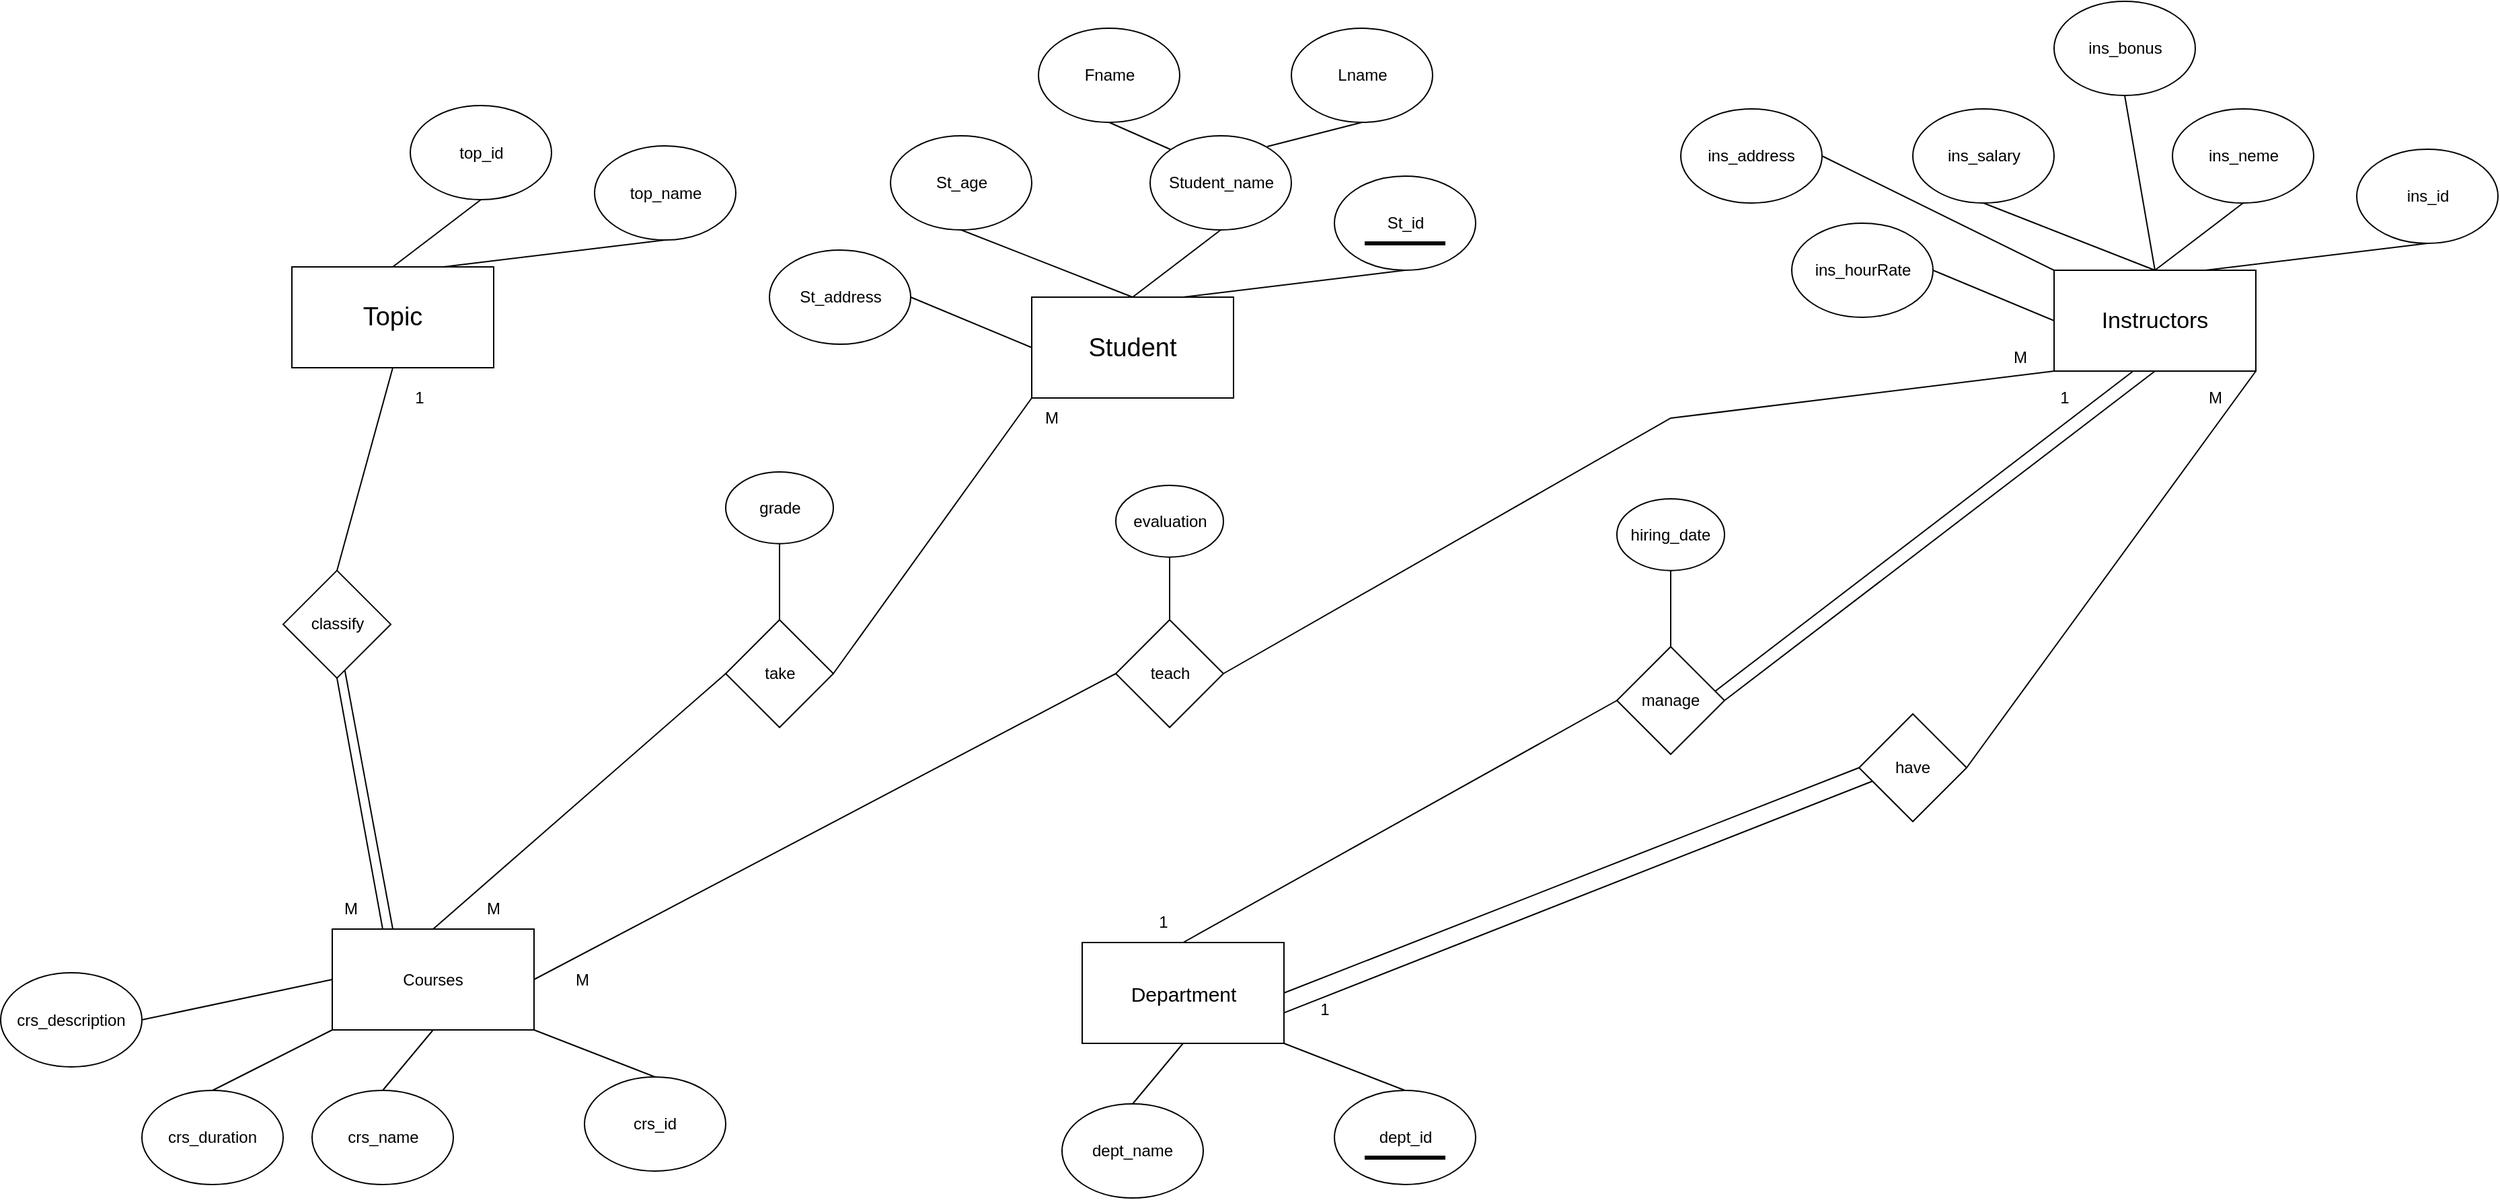 <mxfile version="24.6.4" type="github">
  <diagram id="R2lEEEUBdFMjLlhIrx00" name="Page-1">
    <mxGraphModel dx="3576" dy="1460" grid="1" gridSize="10" guides="1" tooltips="1" connect="1" arrows="1" fold="1" page="1" pageScale="1" pageWidth="850" pageHeight="1100" math="0" shadow="0" extFonts="Permanent Marker^https://fonts.googleapis.com/css?family=Permanent+Marker">
      <root>
        <mxCell id="0" />
        <mxCell id="1" parent="0" />
        <mxCell id="fWSY1Q6uaw1cc-m5c7nQ-1" value="" style="rounded=0;whiteSpace=wrap;html=1;" vertex="1" parent="1">
          <mxGeometry x="300" y="557.5" width="120" height="60" as="geometry" />
        </mxCell>
        <mxCell id="fWSY1Q6uaw1cc-m5c7nQ-2" value="" style="rounded=0;whiteSpace=wrap;html=1;" vertex="1" parent="1">
          <mxGeometry x="285" y="550" width="150" height="75" as="geometry" />
        </mxCell>
        <mxCell id="fWSY1Q6uaw1cc-m5c7nQ-3" value="&lt;font style=&quot;font-size: 19px;&quot;&gt;Student&lt;/font&gt;" style="text;html=1;align=center;verticalAlign=middle;whiteSpace=wrap;rounded=0;strokeWidth=4;" vertex="1" parent="1">
          <mxGeometry x="330" y="572.5" width="60" height="30" as="geometry" />
        </mxCell>
        <mxCell id="fWSY1Q6uaw1cc-m5c7nQ-4" value="" style="ellipse;whiteSpace=wrap;html=1;" vertex="1" parent="1">
          <mxGeometry x="510" y="460" width="105" height="70" as="geometry" />
        </mxCell>
        <mxCell id="fWSY1Q6uaw1cc-m5c7nQ-5" value="St_id" style="text;html=1;align=center;verticalAlign=middle;whiteSpace=wrap;rounded=0;strokeWidth=4;" vertex="1" parent="1">
          <mxGeometry x="532.5" y="480" width="60" height="30" as="geometry" />
        </mxCell>
        <mxCell id="fWSY1Q6uaw1cc-m5c7nQ-6" value="" style="endArrow=none;html=1;rounded=0;entryX=1;entryY=1;entryDx=0;entryDy=0;exitX=0;exitY=1;exitDx=0;exitDy=0;strokeWidth=3;" edge="1" parent="1" source="fWSY1Q6uaw1cc-m5c7nQ-5" target="fWSY1Q6uaw1cc-m5c7nQ-5">
          <mxGeometry width="50" height="50" relative="1" as="geometry">
            <mxPoint x="440" y="610" as="sourcePoint" />
            <mxPoint x="490" y="560" as="targetPoint" />
          </mxGeometry>
        </mxCell>
        <mxCell id="fWSY1Q6uaw1cc-m5c7nQ-10" value="" style="ellipse;whiteSpace=wrap;html=1;" vertex="1" parent="1">
          <mxGeometry x="373" y="430" width="105" height="70" as="geometry" />
        </mxCell>
        <mxCell id="fWSY1Q6uaw1cc-m5c7nQ-11" value="Student_name" style="text;html=1;align=center;verticalAlign=middle;whiteSpace=wrap;rounded=0;strokeWidth=4;" vertex="1" parent="1">
          <mxGeometry x="395.5" y="450" width="60" height="30" as="geometry" />
        </mxCell>
        <mxCell id="fWSY1Q6uaw1cc-m5c7nQ-17" value="" style="ellipse;whiteSpace=wrap;html=1;" vertex="1" parent="1">
          <mxGeometry x="478" y="350" width="105" height="70" as="geometry" />
        </mxCell>
        <mxCell id="fWSY1Q6uaw1cc-m5c7nQ-18" value="Lname" style="text;html=1;align=center;verticalAlign=middle;whiteSpace=wrap;rounded=0;strokeWidth=4;" vertex="1" parent="1">
          <mxGeometry x="500.5" y="370" width="60" height="30" as="geometry" />
        </mxCell>
        <mxCell id="fWSY1Q6uaw1cc-m5c7nQ-19" value="" style="ellipse;whiteSpace=wrap;html=1;" vertex="1" parent="1">
          <mxGeometry x="290" y="350" width="105" height="70" as="geometry" />
        </mxCell>
        <mxCell id="fWSY1Q6uaw1cc-m5c7nQ-20" value="Fname" style="text;html=1;align=center;verticalAlign=middle;whiteSpace=wrap;rounded=0;strokeWidth=4;" vertex="1" parent="1">
          <mxGeometry x="312.5" y="370" width="60" height="30" as="geometry" />
        </mxCell>
        <mxCell id="fWSY1Q6uaw1cc-m5c7nQ-21" value="" style="ellipse;whiteSpace=wrap;html=1;" vertex="1" parent="1">
          <mxGeometry x="180" y="430" width="105" height="70" as="geometry" />
        </mxCell>
        <mxCell id="fWSY1Q6uaw1cc-m5c7nQ-22" value="St_age" style="text;html=1;align=center;verticalAlign=middle;whiteSpace=wrap;rounded=0;strokeWidth=4;" vertex="1" parent="1">
          <mxGeometry x="202.5" y="450" width="60" height="30" as="geometry" />
        </mxCell>
        <mxCell id="fWSY1Q6uaw1cc-m5c7nQ-23" value="" style="ellipse;whiteSpace=wrap;html=1;" vertex="1" parent="1">
          <mxGeometry x="90" y="515" width="105" height="70" as="geometry" />
        </mxCell>
        <mxCell id="fWSY1Q6uaw1cc-m5c7nQ-24" value="St_address" style="text;html=1;align=center;verticalAlign=middle;whiteSpace=wrap;rounded=0;strokeWidth=4;" vertex="1" parent="1">
          <mxGeometry x="112.5" y="535" width="60" height="30" as="geometry" />
        </mxCell>
        <mxCell id="fWSY1Q6uaw1cc-m5c7nQ-25" value="" style="endArrow=none;html=1;rounded=0;entryX=0.5;entryY=1;entryDx=0;entryDy=0;exitX=0.75;exitY=0;exitDx=0;exitDy=0;" edge="1" parent="1" source="fWSY1Q6uaw1cc-m5c7nQ-2" target="fWSY1Q6uaw1cc-m5c7nQ-4">
          <mxGeometry width="50" height="50" relative="1" as="geometry">
            <mxPoint x="440" y="590" as="sourcePoint" />
            <mxPoint x="490" y="540" as="targetPoint" />
          </mxGeometry>
        </mxCell>
        <mxCell id="fWSY1Q6uaw1cc-m5c7nQ-26" value="" style="endArrow=none;html=1;rounded=0;entryX=0.5;entryY=1;entryDx=0;entryDy=0;exitX=0.5;exitY=0;exitDx=0;exitDy=0;" edge="1" parent="1" source="fWSY1Q6uaw1cc-m5c7nQ-2" target="fWSY1Q6uaw1cc-m5c7nQ-10">
          <mxGeometry width="50" height="50" relative="1" as="geometry">
            <mxPoint x="408" y="560" as="sourcePoint" />
            <mxPoint x="573" y="540" as="targetPoint" />
          </mxGeometry>
        </mxCell>
        <mxCell id="fWSY1Q6uaw1cc-m5c7nQ-27" value="" style="endArrow=none;html=1;rounded=0;entryX=0.5;entryY=1;entryDx=0;entryDy=0;exitX=0.5;exitY=0;exitDx=0;exitDy=0;" edge="1" parent="1" source="fWSY1Q6uaw1cc-m5c7nQ-2" target="fWSY1Q6uaw1cc-m5c7nQ-21">
          <mxGeometry width="50" height="50" relative="1" as="geometry">
            <mxPoint x="370" y="560" as="sourcePoint" />
            <mxPoint x="436" y="510" as="targetPoint" />
          </mxGeometry>
        </mxCell>
        <mxCell id="fWSY1Q6uaw1cc-m5c7nQ-28" value="" style="endArrow=none;html=1;rounded=0;entryX=1;entryY=0.5;entryDx=0;entryDy=0;exitX=0;exitY=0.5;exitDx=0;exitDy=0;" edge="1" parent="1" source="fWSY1Q6uaw1cc-m5c7nQ-2" target="fWSY1Q6uaw1cc-m5c7nQ-23">
          <mxGeometry width="50" height="50" relative="1" as="geometry">
            <mxPoint x="360" y="550" as="sourcePoint" />
            <mxPoint x="243" y="510" as="targetPoint" />
          </mxGeometry>
        </mxCell>
        <mxCell id="fWSY1Q6uaw1cc-m5c7nQ-29" value="" style="endArrow=none;html=1;rounded=0;entryX=0.5;entryY=1;entryDx=0;entryDy=0;" edge="1" parent="1" target="fWSY1Q6uaw1cc-m5c7nQ-17">
          <mxGeometry width="50" height="50" relative="1" as="geometry">
            <mxPoint x="460" y="438" as="sourcePoint" />
            <mxPoint x="205" y="560" as="targetPoint" />
          </mxGeometry>
        </mxCell>
        <mxCell id="fWSY1Q6uaw1cc-m5c7nQ-30" value="" style="endArrow=none;html=1;rounded=0;entryX=0.5;entryY=1;entryDx=0;entryDy=0;exitX=0;exitY=0;exitDx=0;exitDy=0;" edge="1" parent="1" source="fWSY1Q6uaw1cc-m5c7nQ-10" target="fWSY1Q6uaw1cc-m5c7nQ-19">
          <mxGeometry width="50" height="50" relative="1" as="geometry">
            <mxPoint x="470" y="448" as="sourcePoint" />
            <mxPoint x="541" y="430" as="targetPoint" />
          </mxGeometry>
        </mxCell>
        <mxCell id="fWSY1Q6uaw1cc-m5c7nQ-31" value="" style="rounded=0;whiteSpace=wrap;html=1;" vertex="1" parent="1">
          <mxGeometry x="337.5" y="1037.5" width="120" height="60" as="geometry" />
        </mxCell>
        <mxCell id="fWSY1Q6uaw1cc-m5c7nQ-32" value="" style="rounded=0;whiteSpace=wrap;html=1;" vertex="1" parent="1">
          <mxGeometry x="322.5" y="1030" width="150" height="75" as="geometry" />
        </mxCell>
        <mxCell id="fWSY1Q6uaw1cc-m5c7nQ-33" value="&lt;font style=&quot;font-size: 15px;&quot;&gt;Department&lt;/font&gt;" style="text;html=1;align=center;verticalAlign=middle;whiteSpace=wrap;rounded=0;strokeWidth=4;" vertex="1" parent="1">
          <mxGeometry x="367.5" y="1052.5" width="60" height="30" as="geometry" />
        </mxCell>
        <mxCell id="fWSY1Q6uaw1cc-m5c7nQ-46" value="" style="endArrow=none;html=1;rounded=0;entryX=0.5;entryY=0;entryDx=0;entryDy=0;exitX=1;exitY=1;exitDx=0;exitDy=0;" edge="1" parent="1" source="fWSY1Q6uaw1cc-m5c7nQ-32" target="fWSY1Q6uaw1cc-m5c7nQ-52">
          <mxGeometry width="50" height="50" relative="1" as="geometry">
            <mxPoint x="477.5" y="1070" as="sourcePoint" />
            <mxPoint x="600" y="1010" as="targetPoint" />
          </mxGeometry>
        </mxCell>
        <mxCell id="fWSY1Q6uaw1cc-m5c7nQ-47" value="" style="endArrow=none;html=1;rounded=0;entryX=0.5;entryY=1;entryDx=0;entryDy=0;exitX=0.5;exitY=0;exitDx=0;exitDy=0;" edge="1" parent="1" source="fWSY1Q6uaw1cc-m5c7nQ-55" target="fWSY1Q6uaw1cc-m5c7nQ-32">
          <mxGeometry width="50" height="50" relative="1" as="geometry">
            <mxPoint x="445.5" y="1040" as="sourcePoint" />
            <mxPoint x="463" y="980" as="targetPoint" />
          </mxGeometry>
        </mxCell>
        <mxCell id="fWSY1Q6uaw1cc-m5c7nQ-52" value="" style="ellipse;whiteSpace=wrap;html=1;" vertex="1" parent="1">
          <mxGeometry x="510" y="1140" width="105" height="70" as="geometry" />
        </mxCell>
        <mxCell id="fWSY1Q6uaw1cc-m5c7nQ-53" value="dept_id" style="text;html=1;align=center;verticalAlign=middle;whiteSpace=wrap;rounded=0;strokeWidth=4;" vertex="1" parent="1">
          <mxGeometry x="532.5" y="1160" width="60" height="30" as="geometry" />
        </mxCell>
        <mxCell id="fWSY1Q6uaw1cc-m5c7nQ-54" value="" style="endArrow=none;html=1;rounded=0;entryX=1;entryY=1;entryDx=0;entryDy=0;exitX=0;exitY=1;exitDx=0;exitDy=0;strokeWidth=3;" edge="1" parent="1" source="fWSY1Q6uaw1cc-m5c7nQ-53" target="fWSY1Q6uaw1cc-m5c7nQ-53">
          <mxGeometry width="50" height="50" relative="1" as="geometry">
            <mxPoint x="440" y="1290" as="sourcePoint" />
            <mxPoint x="490" y="1240" as="targetPoint" />
          </mxGeometry>
        </mxCell>
        <mxCell id="fWSY1Q6uaw1cc-m5c7nQ-55" value="" style="ellipse;whiteSpace=wrap;html=1;" vertex="1" parent="1">
          <mxGeometry x="307.5" y="1150" width="105" height="70" as="geometry" />
        </mxCell>
        <mxCell id="fWSY1Q6uaw1cc-m5c7nQ-56" value="dept_name" style="text;html=1;align=center;verticalAlign=middle;whiteSpace=wrap;rounded=0;strokeWidth=4;" vertex="1" parent="1">
          <mxGeometry x="330" y="1170" width="60" height="30" as="geometry" />
        </mxCell>
        <mxCell id="fWSY1Q6uaw1cc-m5c7nQ-58" value="" style="rounded=0;whiteSpace=wrap;html=1;" vertex="1" parent="1">
          <mxGeometry x="-220" y="1027.5" width="120" height="60" as="geometry" />
        </mxCell>
        <mxCell id="fWSY1Q6uaw1cc-m5c7nQ-59" value="" style="rounded=0;whiteSpace=wrap;html=1;" vertex="1" parent="1">
          <mxGeometry x="-235" y="1020" width="150" height="75" as="geometry" />
        </mxCell>
        <mxCell id="fWSY1Q6uaw1cc-m5c7nQ-60" value="Courses" style="text;html=1;align=center;verticalAlign=middle;whiteSpace=wrap;rounded=0;strokeWidth=4;" vertex="1" parent="1">
          <mxGeometry x="-190" y="1042.5" width="60" height="30" as="geometry" />
        </mxCell>
        <mxCell id="fWSY1Q6uaw1cc-m5c7nQ-61" value="" style="endArrow=none;html=1;rounded=0;entryX=0.5;entryY=0;entryDx=0;entryDy=0;exitX=1;exitY=1;exitDx=0;exitDy=0;" edge="1" parent="1" source="fWSY1Q6uaw1cc-m5c7nQ-59" target="fWSY1Q6uaw1cc-m5c7nQ-63">
          <mxGeometry width="50" height="50" relative="1" as="geometry">
            <mxPoint x="-80" y="1060" as="sourcePoint" />
            <mxPoint x="42.5" y="1000" as="targetPoint" />
          </mxGeometry>
        </mxCell>
        <mxCell id="fWSY1Q6uaw1cc-m5c7nQ-62" value="" style="endArrow=none;html=1;rounded=0;entryX=0.5;entryY=1;entryDx=0;entryDy=0;exitX=0.5;exitY=0;exitDx=0;exitDy=0;" edge="1" parent="1" source="fWSY1Q6uaw1cc-m5c7nQ-66" target="fWSY1Q6uaw1cc-m5c7nQ-59">
          <mxGeometry width="50" height="50" relative="1" as="geometry">
            <mxPoint x="-112" y="1030" as="sourcePoint" />
            <mxPoint x="-94.5" y="970" as="targetPoint" />
          </mxGeometry>
        </mxCell>
        <mxCell id="fWSY1Q6uaw1cc-m5c7nQ-63" value="" style="ellipse;whiteSpace=wrap;html=1;" vertex="1" parent="1">
          <mxGeometry x="-47.5" y="1130" width="105" height="70" as="geometry" />
        </mxCell>
        <mxCell id="fWSY1Q6uaw1cc-m5c7nQ-64" value="crs_id" style="text;html=1;align=center;verticalAlign=middle;whiteSpace=wrap;rounded=0;strokeWidth=4;" vertex="1" parent="1">
          <mxGeometry x="-25" y="1150" width="60" height="30" as="geometry" />
        </mxCell>
        <mxCell id="fWSY1Q6uaw1cc-m5c7nQ-66" value="" style="ellipse;whiteSpace=wrap;html=1;" vertex="1" parent="1">
          <mxGeometry x="-250" y="1140" width="105" height="70" as="geometry" />
        </mxCell>
        <mxCell id="fWSY1Q6uaw1cc-m5c7nQ-67" value="crs_name" style="text;html=1;align=center;verticalAlign=middle;whiteSpace=wrap;rounded=0;strokeWidth=4;" vertex="1" parent="1">
          <mxGeometry x="-227.5" y="1160" width="60" height="30" as="geometry" />
        </mxCell>
        <mxCell id="fWSY1Q6uaw1cc-m5c7nQ-68" value="" style="ellipse;whiteSpace=wrap;html=1;" vertex="1" parent="1">
          <mxGeometry x="-376.5" y="1140" width="105" height="70" as="geometry" />
        </mxCell>
        <mxCell id="fWSY1Q6uaw1cc-m5c7nQ-69" value="crs_duration" style="text;html=1;align=center;verticalAlign=middle;whiteSpace=wrap;rounded=0;strokeWidth=4;" vertex="1" parent="1">
          <mxGeometry x="-354" y="1160" width="60" height="30" as="geometry" />
        </mxCell>
        <mxCell id="fWSY1Q6uaw1cc-m5c7nQ-70" value="" style="ellipse;whiteSpace=wrap;html=1;" vertex="1" parent="1">
          <mxGeometry x="-481.5" y="1052.5" width="105" height="70" as="geometry" />
        </mxCell>
        <mxCell id="fWSY1Q6uaw1cc-m5c7nQ-71" value="crs_description" style="text;html=1;align=center;verticalAlign=middle;whiteSpace=wrap;rounded=0;strokeWidth=4;" vertex="1" parent="1">
          <mxGeometry x="-459" y="1072.5" width="60" height="30" as="geometry" />
        </mxCell>
        <mxCell id="fWSY1Q6uaw1cc-m5c7nQ-72" value="" style="endArrow=none;html=1;rounded=0;entryX=0;entryY=1;entryDx=0;entryDy=0;exitX=0.5;exitY=0;exitDx=0;exitDy=0;" edge="1" parent="1" source="fWSY1Q6uaw1cc-m5c7nQ-68" target="fWSY1Q6uaw1cc-m5c7nQ-59">
          <mxGeometry width="50" height="50" relative="1" as="geometry">
            <mxPoint x="-187" y="1150" as="sourcePoint" />
            <mxPoint x="-150" y="1105" as="targetPoint" />
          </mxGeometry>
        </mxCell>
        <mxCell id="fWSY1Q6uaw1cc-m5c7nQ-73" value="" style="endArrow=none;html=1;rounded=0;entryX=0;entryY=0.5;entryDx=0;entryDy=0;exitX=1;exitY=0.5;exitDx=0;exitDy=0;" edge="1" parent="1" source="fWSY1Q6uaw1cc-m5c7nQ-70" target="fWSY1Q6uaw1cc-m5c7nQ-59">
          <mxGeometry width="50" height="50" relative="1" as="geometry">
            <mxPoint x="-314" y="1150" as="sourcePoint" />
            <mxPoint x="-225" y="1105" as="targetPoint" />
          </mxGeometry>
        </mxCell>
        <mxCell id="fWSY1Q6uaw1cc-m5c7nQ-74" value="take" style="rhombus;whiteSpace=wrap;html=1;" vertex="1" parent="1">
          <mxGeometry x="57.5" y="790" width="80" height="80" as="geometry" />
        </mxCell>
        <mxCell id="fWSY1Q6uaw1cc-m5c7nQ-75" value="" style="endArrow=none;html=1;rounded=0;entryX=0;entryY=1;entryDx=0;entryDy=0;exitX=1;exitY=0.5;exitDx=0;exitDy=0;" edge="1" parent="1" source="fWSY1Q6uaw1cc-m5c7nQ-74" target="fWSY1Q6uaw1cc-m5c7nQ-2">
          <mxGeometry width="50" height="50" relative="1" as="geometry">
            <mxPoint x="-20" y="880" as="sourcePoint" />
            <mxPoint x="121" y="850" as="targetPoint" />
          </mxGeometry>
        </mxCell>
        <mxCell id="fWSY1Q6uaw1cc-m5c7nQ-76" value="" style="endArrow=none;html=1;rounded=0;exitX=0.5;exitY=0;exitDx=0;exitDy=0;entryX=0;entryY=0.5;entryDx=0;entryDy=0;" edge="1" parent="1" source="fWSY1Q6uaw1cc-m5c7nQ-59" target="fWSY1Q6uaw1cc-m5c7nQ-74">
          <mxGeometry width="50" height="50" relative="1" as="geometry">
            <mxPoint x="148" y="840" as="sourcePoint" />
            <mxPoint x="60" y="830" as="targetPoint" />
          </mxGeometry>
        </mxCell>
        <mxCell id="fWSY1Q6uaw1cc-m5c7nQ-77" value="M" style="text;html=1;align=center;verticalAlign=middle;whiteSpace=wrap;rounded=0;" vertex="1" parent="1">
          <mxGeometry x="-145" y="990" width="60" height="30" as="geometry" />
        </mxCell>
        <mxCell id="fWSY1Q6uaw1cc-m5c7nQ-78" value="M" style="text;html=1;align=center;verticalAlign=middle;whiteSpace=wrap;rounded=0;" vertex="1" parent="1">
          <mxGeometry x="270" y="625" width="60" height="30" as="geometry" />
        </mxCell>
        <mxCell id="fWSY1Q6uaw1cc-m5c7nQ-79" value="" style="endArrow=none;html=1;rounded=0;entryX=0.5;entryY=0;entryDx=0;entryDy=0;exitX=0.5;exitY=1;exitDx=0;exitDy=0;" edge="1" parent="1" source="fWSY1Q6uaw1cc-m5c7nQ-80" target="fWSY1Q6uaw1cc-m5c7nQ-74">
          <mxGeometry width="50" height="50" relative="1" as="geometry">
            <mxPoint x="98" y="740" as="sourcePoint" />
            <mxPoint x="-225" y="1068" as="targetPoint" />
          </mxGeometry>
        </mxCell>
        <mxCell id="fWSY1Q6uaw1cc-m5c7nQ-80" value="grade" style="ellipse;whiteSpace=wrap;html=1;" vertex="1" parent="1">
          <mxGeometry x="57.5" y="680" width="80" height="53.33" as="geometry" />
        </mxCell>
        <mxCell id="fWSY1Q6uaw1cc-m5c7nQ-84" value="" style="rounded=0;whiteSpace=wrap;html=1;" vertex="1" parent="1">
          <mxGeometry x="1060" y="537.5" width="120" height="60" as="geometry" />
        </mxCell>
        <mxCell id="fWSY1Q6uaw1cc-m5c7nQ-85" value="" style="rounded=0;whiteSpace=wrap;html=1;" vertex="1" parent="1">
          <mxGeometry x="1045" y="530" width="150" height="75" as="geometry" />
        </mxCell>
        <mxCell id="fWSY1Q6uaw1cc-m5c7nQ-86" value="&lt;font style=&quot;font-size: 17px;&quot;&gt;Instructors&lt;/font&gt;" style="text;html=1;align=center;verticalAlign=middle;whiteSpace=wrap;rounded=0;strokeWidth=4;" vertex="1" parent="1">
          <mxGeometry x="1090" y="552.5" width="60" height="30" as="geometry" />
        </mxCell>
        <mxCell id="fWSY1Q6uaw1cc-m5c7nQ-87" value="" style="ellipse;whiteSpace=wrap;html=1;" vertex="1" parent="1">
          <mxGeometry x="1270" y="440" width="105" height="70" as="geometry" />
        </mxCell>
        <mxCell id="fWSY1Q6uaw1cc-m5c7nQ-88" value="ins_id" style="text;html=1;align=center;verticalAlign=middle;whiteSpace=wrap;rounded=0;strokeWidth=4;" vertex="1" parent="1">
          <mxGeometry x="1292.5" y="460" width="60" height="30" as="geometry" />
        </mxCell>
        <mxCell id="fWSY1Q6uaw1cc-m5c7nQ-90" value="" style="ellipse;whiteSpace=wrap;html=1;" vertex="1" parent="1">
          <mxGeometry x="1133" y="410" width="105" height="70" as="geometry" />
        </mxCell>
        <mxCell id="fWSY1Q6uaw1cc-m5c7nQ-91" value="ins_neme" style="text;html=1;align=center;verticalAlign=middle;whiteSpace=wrap;rounded=0;strokeWidth=4;" vertex="1" parent="1">
          <mxGeometry x="1155.5" y="430" width="60" height="30" as="geometry" />
        </mxCell>
        <mxCell id="fWSY1Q6uaw1cc-m5c7nQ-96" value="" style="ellipse;whiteSpace=wrap;html=1;" vertex="1" parent="1">
          <mxGeometry x="940" y="410" width="105" height="70" as="geometry" />
        </mxCell>
        <mxCell id="fWSY1Q6uaw1cc-m5c7nQ-97" value="ins_salary" style="text;html=1;align=center;verticalAlign=middle;whiteSpace=wrap;rounded=0;strokeWidth=4;" vertex="1" parent="1">
          <mxGeometry x="962.5" y="430" width="60" height="30" as="geometry" />
        </mxCell>
        <mxCell id="fWSY1Q6uaw1cc-m5c7nQ-98" value="" style="ellipse;whiteSpace=wrap;html=1;" vertex="1" parent="1">
          <mxGeometry x="850" y="495" width="105" height="70" as="geometry" />
        </mxCell>
        <mxCell id="fWSY1Q6uaw1cc-m5c7nQ-99" value="ins_hourRate" style="text;html=1;align=center;verticalAlign=middle;whiteSpace=wrap;rounded=0;strokeWidth=4;" vertex="1" parent="1">
          <mxGeometry x="872.5" y="515" width="60" height="30" as="geometry" />
        </mxCell>
        <mxCell id="fWSY1Q6uaw1cc-m5c7nQ-100" value="" style="endArrow=none;html=1;rounded=0;entryX=0.5;entryY=1;entryDx=0;entryDy=0;exitX=0.75;exitY=0;exitDx=0;exitDy=0;" edge="1" parent="1" source="fWSY1Q6uaw1cc-m5c7nQ-85" target="fWSY1Q6uaw1cc-m5c7nQ-87">
          <mxGeometry width="50" height="50" relative="1" as="geometry">
            <mxPoint x="1200" y="570" as="sourcePoint" />
            <mxPoint x="1250" y="520" as="targetPoint" />
          </mxGeometry>
        </mxCell>
        <mxCell id="fWSY1Q6uaw1cc-m5c7nQ-101" value="" style="endArrow=none;html=1;rounded=0;entryX=0.5;entryY=1;entryDx=0;entryDy=0;exitX=0.5;exitY=0;exitDx=0;exitDy=0;" edge="1" parent="1" source="fWSY1Q6uaw1cc-m5c7nQ-85" target="fWSY1Q6uaw1cc-m5c7nQ-90">
          <mxGeometry width="50" height="50" relative="1" as="geometry">
            <mxPoint x="1168" y="540" as="sourcePoint" />
            <mxPoint x="1333" y="520" as="targetPoint" />
          </mxGeometry>
        </mxCell>
        <mxCell id="fWSY1Q6uaw1cc-m5c7nQ-102" value="" style="endArrow=none;html=1;rounded=0;entryX=0.5;entryY=1;entryDx=0;entryDy=0;exitX=0.5;exitY=0;exitDx=0;exitDy=0;" edge="1" parent="1" source="fWSY1Q6uaw1cc-m5c7nQ-85" target="fWSY1Q6uaw1cc-m5c7nQ-96">
          <mxGeometry width="50" height="50" relative="1" as="geometry">
            <mxPoint x="1130" y="540" as="sourcePoint" />
            <mxPoint x="1196" y="490" as="targetPoint" />
          </mxGeometry>
        </mxCell>
        <mxCell id="fWSY1Q6uaw1cc-m5c7nQ-103" value="" style="endArrow=none;html=1;rounded=0;entryX=1;entryY=0.5;entryDx=0;entryDy=0;exitX=0;exitY=0.5;exitDx=0;exitDy=0;" edge="1" parent="1" source="fWSY1Q6uaw1cc-m5c7nQ-85" target="fWSY1Q6uaw1cc-m5c7nQ-98">
          <mxGeometry width="50" height="50" relative="1" as="geometry">
            <mxPoint x="1120" y="530" as="sourcePoint" />
            <mxPoint x="1003" y="490" as="targetPoint" />
          </mxGeometry>
        </mxCell>
        <mxCell id="fWSY1Q6uaw1cc-m5c7nQ-107" value="" style="ellipse;whiteSpace=wrap;html=1;" vertex="1" parent="1">
          <mxGeometry x="1045" y="330" width="105" height="70" as="geometry" />
        </mxCell>
        <mxCell id="fWSY1Q6uaw1cc-m5c7nQ-108" value="ins_bonus" style="text;html=1;align=center;verticalAlign=middle;whiteSpace=wrap;rounded=0;strokeWidth=4;" vertex="1" parent="1">
          <mxGeometry x="1067.5" y="350" width="60" height="30" as="geometry" />
        </mxCell>
        <mxCell id="fWSY1Q6uaw1cc-m5c7nQ-109" value="" style="ellipse;whiteSpace=wrap;html=1;" vertex="1" parent="1">
          <mxGeometry x="767.5" y="410" width="105" height="70" as="geometry" />
        </mxCell>
        <mxCell id="fWSY1Q6uaw1cc-m5c7nQ-110" value="ins_address" style="text;html=1;align=center;verticalAlign=middle;whiteSpace=wrap;rounded=0;strokeWidth=4;" vertex="1" parent="1">
          <mxGeometry x="790" y="430" width="60" height="30" as="geometry" />
        </mxCell>
        <mxCell id="fWSY1Q6uaw1cc-m5c7nQ-111" value="" style="endArrow=none;html=1;rounded=0;entryX=0.5;entryY=1;entryDx=0;entryDy=0;exitX=0.5;exitY=0;exitDx=0;exitDy=0;" edge="1" parent="1" source="fWSY1Q6uaw1cc-m5c7nQ-85" target="fWSY1Q6uaw1cc-m5c7nQ-107">
          <mxGeometry width="50" height="50" relative="1" as="geometry">
            <mxPoint x="1130" y="540" as="sourcePoint" />
            <mxPoint x="1003" y="490" as="targetPoint" />
          </mxGeometry>
        </mxCell>
        <mxCell id="fWSY1Q6uaw1cc-m5c7nQ-112" value="" style="endArrow=none;html=1;rounded=0;entryX=1;entryY=0.5;entryDx=0;entryDy=0;exitX=0;exitY=0;exitDx=0;exitDy=0;" edge="1" parent="1" source="fWSY1Q6uaw1cc-m5c7nQ-85" target="fWSY1Q6uaw1cc-m5c7nQ-109">
          <mxGeometry width="50" height="50" relative="1" as="geometry">
            <mxPoint x="1020" y="520" as="sourcePoint" />
            <mxPoint x="1108" y="410" as="targetPoint" />
          </mxGeometry>
        </mxCell>
        <mxCell id="fWSY1Q6uaw1cc-m5c7nQ-113" value="manage" style="rhombus;whiteSpace=wrap;html=1;" vertex="1" parent="1">
          <mxGeometry x="720" y="810" width="80" height="80" as="geometry" />
        </mxCell>
        <mxCell id="fWSY1Q6uaw1cc-m5c7nQ-114" value="" style="endArrow=none;html=1;rounded=0;entryX=0;entryY=0.5;entryDx=0;entryDy=0;exitX=0.5;exitY=0;exitDx=0;exitDy=0;" edge="1" parent="1" source="fWSY1Q6uaw1cc-m5c7nQ-32" target="fWSY1Q6uaw1cc-m5c7nQ-113">
          <mxGeometry width="50" height="50" relative="1" as="geometry">
            <mxPoint x="370" y="1160" as="sourcePoint" />
            <mxPoint x="408" y="1115" as="targetPoint" />
          </mxGeometry>
        </mxCell>
        <mxCell id="fWSY1Q6uaw1cc-m5c7nQ-119" value="" style="endArrow=none;html=1;rounded=0;entryX=0.5;entryY=1;entryDx=0;entryDy=0;exitX=1;exitY=0.5;exitDx=0;exitDy=0;" edge="1" parent="1" source="fWSY1Q6uaw1cc-m5c7nQ-113" target="fWSY1Q6uaw1cc-m5c7nQ-85">
          <mxGeometry width="50" height="50" relative="1" as="geometry">
            <mxPoint x="408" y="1040" as="sourcePoint" />
            <mxPoint x="730" y="860" as="targetPoint" />
          </mxGeometry>
        </mxCell>
        <mxCell id="fWSY1Q6uaw1cc-m5c7nQ-120" value="" style="endArrow=none;html=1;rounded=0;entryX=0.389;entryY=1.005;entryDx=0;entryDy=0;exitX=0.915;exitY=0.412;exitDx=0;exitDy=0;exitPerimeter=0;entryPerimeter=0;" edge="1" parent="1" source="fWSY1Q6uaw1cc-m5c7nQ-113" target="fWSY1Q6uaw1cc-m5c7nQ-85">
          <mxGeometry width="50" height="50" relative="1" as="geometry">
            <mxPoint x="790" y="845" as="sourcePoint" />
            <mxPoint x="1110" y="600" as="targetPoint" />
          </mxGeometry>
        </mxCell>
        <mxCell id="fWSY1Q6uaw1cc-m5c7nQ-121" value="hiring_date" style="ellipse;whiteSpace=wrap;html=1;" vertex="1" parent="1">
          <mxGeometry x="720" y="700" width="80" height="53.33" as="geometry" />
        </mxCell>
        <mxCell id="fWSY1Q6uaw1cc-m5c7nQ-122" value="" style="endArrow=none;html=1;rounded=0;entryX=0.5;entryY=1;entryDx=0;entryDy=0;" edge="1" parent="1" source="fWSY1Q6uaw1cc-m5c7nQ-113" target="fWSY1Q6uaw1cc-m5c7nQ-121">
          <mxGeometry width="50" height="50" relative="1" as="geometry">
            <mxPoint x="408" y="1040" as="sourcePoint" />
            <mxPoint x="730" y="860" as="targetPoint" />
          </mxGeometry>
        </mxCell>
        <mxCell id="fWSY1Q6uaw1cc-m5c7nQ-123" value="teach" style="rhombus;whiteSpace=wrap;html=1;" vertex="1" parent="1">
          <mxGeometry x="347.5" y="790" width="80" height="80" as="geometry" />
        </mxCell>
        <mxCell id="fWSY1Q6uaw1cc-m5c7nQ-124" value="" style="endArrow=none;html=1;rounded=0;entryX=0;entryY=0.5;entryDx=0;entryDy=0;exitX=1;exitY=0.5;exitDx=0;exitDy=0;" edge="1" parent="1" source="fWSY1Q6uaw1cc-m5c7nQ-59" target="fWSY1Q6uaw1cc-m5c7nQ-123">
          <mxGeometry width="50" height="50" relative="1" as="geometry">
            <mxPoint x="408" y="1040" as="sourcePoint" />
            <mxPoint x="730" y="860" as="targetPoint" />
          </mxGeometry>
        </mxCell>
        <mxCell id="fWSY1Q6uaw1cc-m5c7nQ-125" value="" style="endArrow=none;html=1;rounded=0;entryX=0;entryY=1;entryDx=0;entryDy=0;exitX=1;exitY=0.5;exitDx=0;exitDy=0;" edge="1" parent="1" source="fWSY1Q6uaw1cc-m5c7nQ-123" target="fWSY1Q6uaw1cc-m5c7nQ-85">
          <mxGeometry width="50" height="50" relative="1" as="geometry">
            <mxPoint x="-75" y="1068" as="sourcePoint" />
            <mxPoint x="358" y="840" as="targetPoint" />
            <Array as="points">
              <mxPoint x="760" y="640" />
            </Array>
          </mxGeometry>
        </mxCell>
        <mxCell id="fWSY1Q6uaw1cc-m5c7nQ-126" value="evaluation" style="ellipse;whiteSpace=wrap;html=1;" vertex="1" parent="1">
          <mxGeometry x="347.5" y="690" width="80" height="53.33" as="geometry" />
        </mxCell>
        <mxCell id="fWSY1Q6uaw1cc-m5c7nQ-127" value="" style="endArrow=none;html=1;rounded=0;entryX=0.5;entryY=1;entryDx=0;entryDy=0;exitX=0.5;exitY=0;exitDx=0;exitDy=0;" edge="1" parent="1" source="fWSY1Q6uaw1cc-m5c7nQ-123" target="fWSY1Q6uaw1cc-m5c7nQ-126">
          <mxGeometry width="50" height="50" relative="1" as="geometry">
            <mxPoint x="390" y="800" as="sourcePoint" />
            <mxPoint x="408" y="1115" as="targetPoint" />
          </mxGeometry>
        </mxCell>
        <mxCell id="fWSY1Q6uaw1cc-m5c7nQ-128" value="" style="rounded=0;whiteSpace=wrap;html=1;" vertex="1" parent="1">
          <mxGeometry x="-250" y="535" width="120" height="60" as="geometry" />
        </mxCell>
        <mxCell id="fWSY1Q6uaw1cc-m5c7nQ-129" value="" style="rounded=0;whiteSpace=wrap;html=1;" vertex="1" parent="1">
          <mxGeometry x="-265" y="527.5" width="150" height="75" as="geometry" />
        </mxCell>
        <mxCell id="fWSY1Q6uaw1cc-m5c7nQ-130" value="&lt;font style=&quot;font-size: 19px;&quot;&gt;Topic&lt;/font&gt;" style="text;html=1;align=center;verticalAlign=middle;whiteSpace=wrap;rounded=0;strokeWidth=4;" vertex="1" parent="1">
          <mxGeometry x="-220" y="550" width="60" height="30" as="geometry" />
        </mxCell>
        <mxCell id="fWSY1Q6uaw1cc-m5c7nQ-131" value="" style="ellipse;whiteSpace=wrap;html=1;" vertex="1" parent="1">
          <mxGeometry x="-40" y="437.5" width="105" height="70" as="geometry" />
        </mxCell>
        <mxCell id="fWSY1Q6uaw1cc-m5c7nQ-132" value="top_name" style="text;html=1;align=center;verticalAlign=middle;whiteSpace=wrap;rounded=0;strokeWidth=4;" vertex="1" parent="1">
          <mxGeometry x="-17.5" y="457.5" width="60" height="30" as="geometry" />
        </mxCell>
        <mxCell id="fWSY1Q6uaw1cc-m5c7nQ-134" value="" style="ellipse;whiteSpace=wrap;html=1;" vertex="1" parent="1">
          <mxGeometry x="-177" y="407.5" width="105" height="70" as="geometry" />
        </mxCell>
        <mxCell id="fWSY1Q6uaw1cc-m5c7nQ-135" value="top_id" style="text;html=1;align=center;verticalAlign=middle;whiteSpace=wrap;rounded=0;strokeWidth=4;" vertex="1" parent="1">
          <mxGeometry x="-154.5" y="427.5" width="60" height="30" as="geometry" />
        </mxCell>
        <mxCell id="fWSY1Q6uaw1cc-m5c7nQ-144" value="" style="endArrow=none;html=1;rounded=0;entryX=0.5;entryY=1;entryDx=0;entryDy=0;exitX=0.75;exitY=0;exitDx=0;exitDy=0;" edge="1" parent="1" source="fWSY1Q6uaw1cc-m5c7nQ-129" target="fWSY1Q6uaw1cc-m5c7nQ-131">
          <mxGeometry width="50" height="50" relative="1" as="geometry">
            <mxPoint x="-110" y="567.5" as="sourcePoint" />
            <mxPoint x="-60" y="517.5" as="targetPoint" />
          </mxGeometry>
        </mxCell>
        <mxCell id="fWSY1Q6uaw1cc-m5c7nQ-145" value="" style="endArrow=none;html=1;rounded=0;entryX=0.5;entryY=1;entryDx=0;entryDy=0;exitX=0.5;exitY=0;exitDx=0;exitDy=0;" edge="1" parent="1" source="fWSY1Q6uaw1cc-m5c7nQ-129" target="fWSY1Q6uaw1cc-m5c7nQ-134">
          <mxGeometry width="50" height="50" relative="1" as="geometry">
            <mxPoint x="-142" y="537.5" as="sourcePoint" />
            <mxPoint x="23" y="517.5" as="targetPoint" />
          </mxGeometry>
        </mxCell>
        <mxCell id="fWSY1Q6uaw1cc-m5c7nQ-151" value="M" style="text;html=1;align=center;verticalAlign=middle;whiteSpace=wrap;rounded=0;" vertex="1" parent="1">
          <mxGeometry x="990" y="580" width="60" height="30" as="geometry" />
        </mxCell>
        <mxCell id="fWSY1Q6uaw1cc-m5c7nQ-154" value="M" style="text;html=1;align=center;verticalAlign=middle;whiteSpace=wrap;rounded=0;" vertex="1" parent="1">
          <mxGeometry x="-79.5" y="1042.5" width="60" height="30" as="geometry" />
        </mxCell>
        <mxCell id="fWSY1Q6uaw1cc-m5c7nQ-155" value="1" style="text;html=1;align=center;verticalAlign=middle;whiteSpace=wrap;rounded=0;" vertex="1" parent="1">
          <mxGeometry x="1022.5" y="610" width="60" height="30" as="geometry" />
        </mxCell>
        <mxCell id="fWSY1Q6uaw1cc-m5c7nQ-156" value="1" style="text;html=1;align=center;verticalAlign=middle;whiteSpace=wrap;rounded=0;" vertex="1" parent="1">
          <mxGeometry x="352.5" y="1000" width="60" height="30" as="geometry" />
        </mxCell>
        <mxCell id="fWSY1Q6uaw1cc-m5c7nQ-157" value="classify" style="rhombus;whiteSpace=wrap;html=1;" vertex="1" parent="1">
          <mxGeometry x="-271.5" y="753.33" width="80" height="80" as="geometry" />
        </mxCell>
        <mxCell id="fWSY1Q6uaw1cc-m5c7nQ-158" value="" style="endArrow=none;html=1;rounded=0;exitX=0.25;exitY=0;exitDx=0;exitDy=0;entryX=0.5;entryY=1;entryDx=0;entryDy=0;" edge="1" parent="1" source="fWSY1Q6uaw1cc-m5c7nQ-59" target="fWSY1Q6uaw1cc-m5c7nQ-157">
          <mxGeometry width="50" height="50" relative="1" as="geometry">
            <mxPoint x="-150" y="1030" as="sourcePoint" />
            <mxPoint x="68" y="840" as="targetPoint" />
          </mxGeometry>
        </mxCell>
        <mxCell id="fWSY1Q6uaw1cc-m5c7nQ-159" value="" style="endArrow=none;html=1;rounded=0;exitX=0.5;exitY=0;exitDx=0;exitDy=0;entryX=0.5;entryY=1;entryDx=0;entryDy=0;" edge="1" parent="1" source="fWSY1Q6uaw1cc-m5c7nQ-157" target="fWSY1Q6uaw1cc-m5c7nQ-129">
          <mxGeometry width="50" height="50" relative="1" as="geometry">
            <mxPoint x="-187" y="1030" as="sourcePoint" />
            <mxPoint x="-221" y="843" as="targetPoint" />
          </mxGeometry>
        </mxCell>
        <mxCell id="fWSY1Q6uaw1cc-m5c7nQ-160" value="1" style="text;html=1;align=center;verticalAlign=middle;whiteSpace=wrap;rounded=0;" vertex="1" parent="1">
          <mxGeometry x="-200" y="610" width="60" height="30" as="geometry" />
        </mxCell>
        <mxCell id="fWSY1Q6uaw1cc-m5c7nQ-161" value="M" style="text;html=1;align=center;verticalAlign=middle;whiteSpace=wrap;rounded=0;" vertex="1" parent="1">
          <mxGeometry x="-251.5" y="990" width="60" height="30" as="geometry" />
        </mxCell>
        <mxCell id="fWSY1Q6uaw1cc-m5c7nQ-162" value="have" style="rhombus;whiteSpace=wrap;html=1;" vertex="1" parent="1">
          <mxGeometry x="900" y="860" width="80" height="80" as="geometry" />
        </mxCell>
        <mxCell id="fWSY1Q6uaw1cc-m5c7nQ-163" value="" style="endArrow=none;html=1;rounded=0;entryX=0;entryY=0.5;entryDx=0;entryDy=0;exitX=1;exitY=0.5;exitDx=0;exitDy=0;" edge="1" parent="1" source="fWSY1Q6uaw1cc-m5c7nQ-32" target="fWSY1Q6uaw1cc-m5c7nQ-162">
          <mxGeometry width="50" height="50" relative="1" as="geometry">
            <mxPoint x="408" y="1040" as="sourcePoint" />
            <mxPoint x="730" y="860" as="targetPoint" />
          </mxGeometry>
        </mxCell>
        <mxCell id="fWSY1Q6uaw1cc-m5c7nQ-164" value="1" style="text;html=1;align=center;verticalAlign=middle;whiteSpace=wrap;rounded=0;" vertex="1" parent="1">
          <mxGeometry x="472.5" y="1065" width="60" height="30" as="geometry" />
        </mxCell>
        <mxCell id="fWSY1Q6uaw1cc-m5c7nQ-165" value="" style="endArrow=none;html=1;rounded=0;entryX=1;entryY=1;entryDx=0;entryDy=0;exitX=1;exitY=0.5;exitDx=0;exitDy=0;" edge="1" parent="1" source="fWSY1Q6uaw1cc-m5c7nQ-162" target="fWSY1Q6uaw1cc-m5c7nQ-85">
          <mxGeometry width="50" height="50" relative="1" as="geometry">
            <mxPoint x="483" y="1078" as="sourcePoint" />
            <mxPoint x="910" y="910" as="targetPoint" />
          </mxGeometry>
        </mxCell>
        <mxCell id="fWSY1Q6uaw1cc-m5c7nQ-168" value="M" style="text;html=1;align=center;verticalAlign=middle;whiteSpace=wrap;rounded=0;" vertex="1" parent="1">
          <mxGeometry x="1135" y="610" width="60" height="30" as="geometry" />
        </mxCell>
        <mxCell id="fWSY1Q6uaw1cc-m5c7nQ-169" value="" style="endArrow=none;html=1;rounded=0;entryX=0;entryY=0.5;entryDx=0;entryDy=0;exitX=-0.001;exitY=0.578;exitDx=0;exitDy=0;exitPerimeter=0;" edge="1" parent="1" source="fWSY1Q6uaw1cc-m5c7nQ-164">
          <mxGeometry width="50" height="50" relative="1" as="geometry">
            <mxPoint x="483" y="1078" as="sourcePoint" />
            <mxPoint x="910" y="910" as="targetPoint" />
          </mxGeometry>
        </mxCell>
        <mxCell id="fWSY1Q6uaw1cc-m5c7nQ-170" value="" style="endArrow=none;html=1;rounded=0;exitX=0.25;exitY=0;exitDx=0;exitDy=0;entryX=0.574;entryY=0.932;entryDx=0;entryDy=0;entryPerimeter=0;" edge="1" parent="1" target="fWSY1Q6uaw1cc-m5c7nQ-157">
          <mxGeometry width="50" height="50" relative="1" as="geometry">
            <mxPoint x="-190" y="1020" as="sourcePoint" />
            <mxPoint x="-224" y="833" as="targetPoint" />
          </mxGeometry>
        </mxCell>
      </root>
    </mxGraphModel>
  </diagram>
</mxfile>
